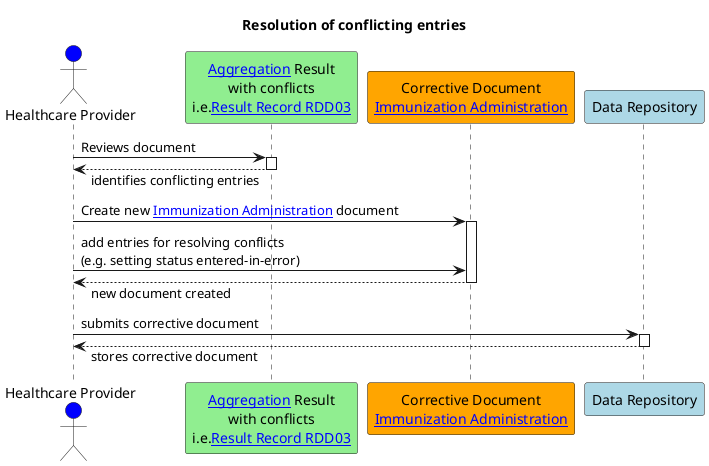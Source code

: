 @startuml

title Resolution of conflicting entries
skinparam responseMessageBelowArrow true

actor "Healthcare Provider" as HCP #blue

participant "[[aggregator.html Aggregation]] Result\nwith conflicts\ni.e.[[Bundle-RDD03.html Result Record RDD03]]" as RES #lightgreen
participant "Corrective Document\n[[immunization-administration-document.html Immunization Administration]]" as COR #orange

participant "Data Repository" as repo #lightblue


HCP -> RES : Reviews document
activate RES
HCP <-- RES : identifies conflicting entries
deactivate RES
HCP -> COR : Create new [[immunization-administration-document.html Immunization Administration]] document
activate COR
HCP -> COR : add entries for resolving conflicts\n(e.g. setting status entered-in-error)
HCP <-- COR : new document created
deactivate
HCP -> repo : submits corrective document
activate repo
HCP <-- repo : stores corrective document
deactivate repo

@enduml
